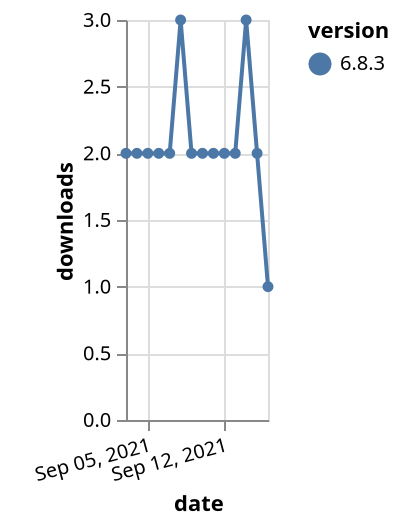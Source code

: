 {"$schema": "https://vega.github.io/schema/vega-lite/v5.json", "description": "A simple bar chart with embedded data.", "data": {"values": [{"date": "2021-09-03", "total": 2878, "delta": 2, "version": "6.8.3"}, {"date": "2021-09-04", "total": 2880, "delta": 2, "version": "6.8.3"}, {"date": "2021-09-05", "total": 2882, "delta": 2, "version": "6.8.3"}, {"date": "2021-09-06", "total": 2884, "delta": 2, "version": "6.8.3"}, {"date": "2021-09-07", "total": 2886, "delta": 2, "version": "6.8.3"}, {"date": "2021-09-08", "total": 2889, "delta": 3, "version": "6.8.3"}, {"date": "2021-09-09", "total": 2891, "delta": 2, "version": "6.8.3"}, {"date": "2021-09-10", "total": 2893, "delta": 2, "version": "6.8.3"}, {"date": "2021-09-11", "total": 2895, "delta": 2, "version": "6.8.3"}, {"date": "2021-09-12", "total": 2897, "delta": 2, "version": "6.8.3"}, {"date": "2021-09-13", "total": 2899, "delta": 2, "version": "6.8.3"}, {"date": "2021-09-14", "total": 2902, "delta": 3, "version": "6.8.3"}, {"date": "2021-09-15", "total": 2904, "delta": 2, "version": "6.8.3"}, {"date": "2021-09-16", "total": 2905, "delta": 1, "version": "6.8.3"}]}, "width": "container", "mark": {"type": "line", "point": {"filled": true}}, "encoding": {"x": {"field": "date", "type": "temporal", "timeUnit": "yearmonthdate", "title": "date", "axis": {"labelAngle": -15}}, "y": {"field": "delta", "type": "quantitative", "title": "downloads"}, "color": {"field": "version", "type": "nominal"}, "tooltip": {"field": "delta"}}}